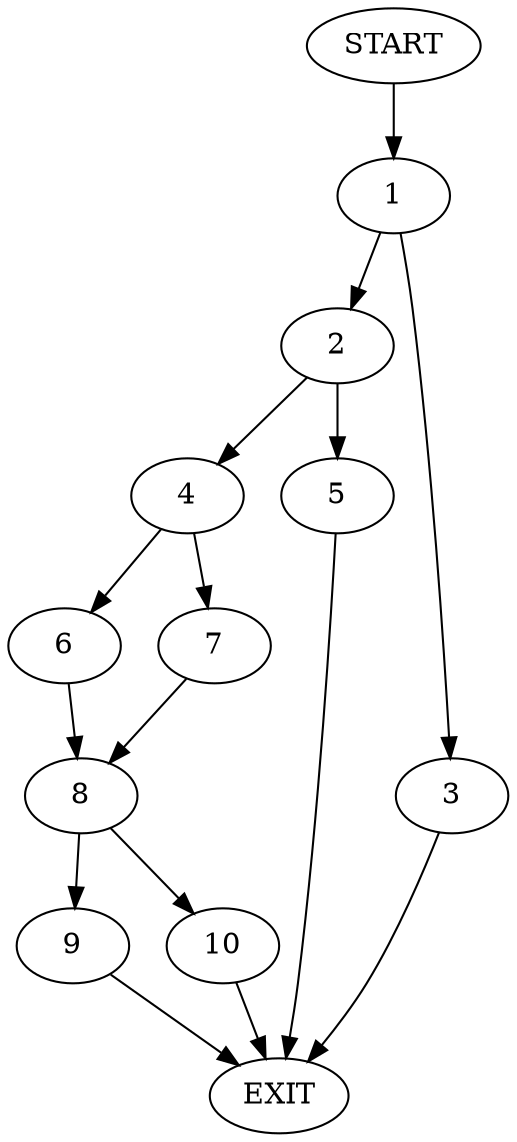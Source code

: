 digraph {
0 [label="START"]
11 [label="EXIT"]
0 -> 1
1 -> 2
1 -> 3
2 -> 4
2 -> 5
3 -> 11
5 -> 11
4 -> 6
4 -> 7
6 -> 8
7 -> 8
8 -> 9
8 -> 10
9 -> 11
10 -> 11
}

